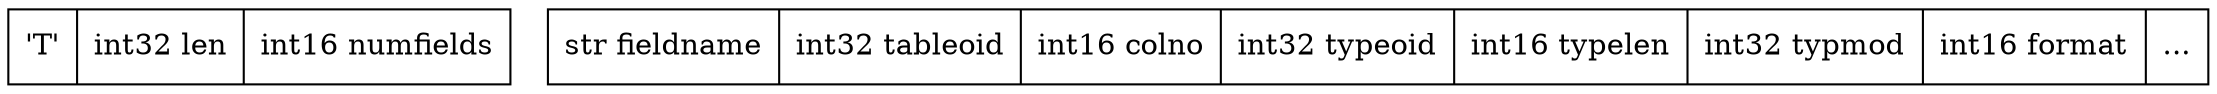 graph RowDescription {
      node [shape=record];
      struct1 [label="'T'|int32 len|int16 numfields"];
      struct2 [label="str fieldname|int32 tableoid|int16 colno|int32 typeoid|int16 typelen|int32 typmod|int16 format|..."];
}
